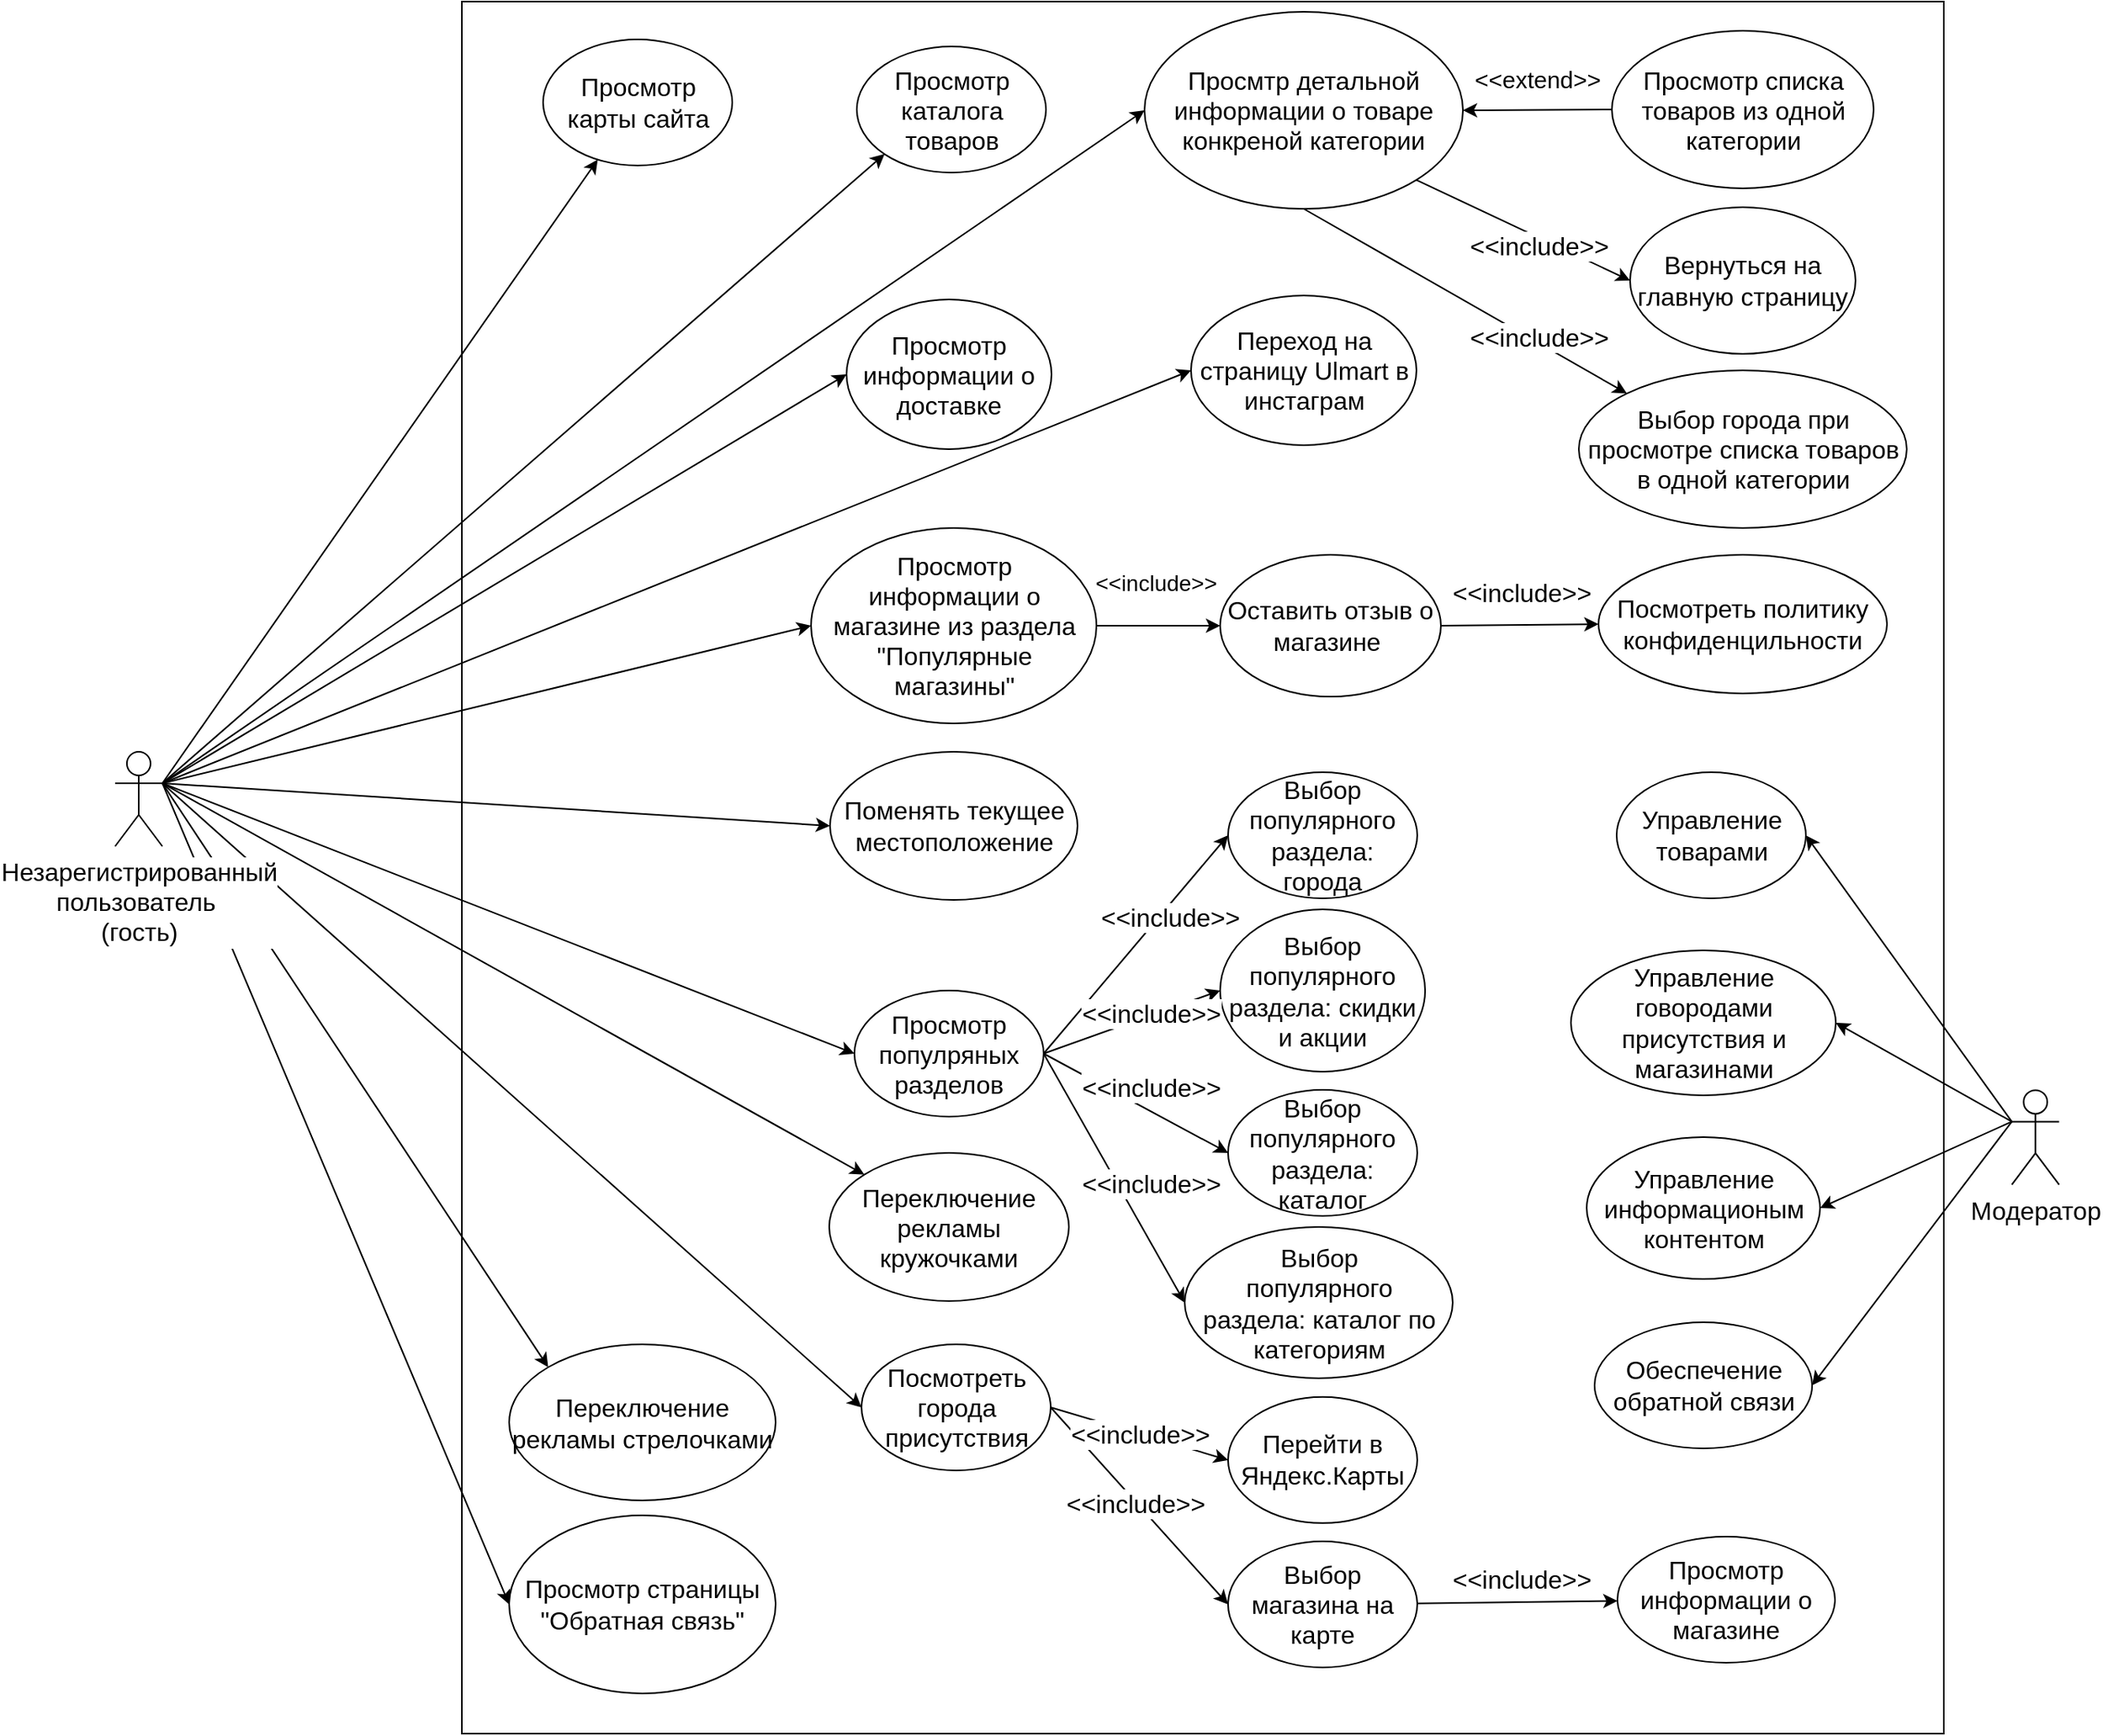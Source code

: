 <mxfile version="12.1.0" type="device" pages="2"><diagram id="NHOd5WTbW_AQMmMfJqnB" name="Page-1"><mxGraphModel dx="2782" dy="1343" grid="1" gridSize="10" guides="1" tooltips="1" connect="1" arrows="1" fold="1" page="1" pageScale="1" pageWidth="827" pageHeight="1169" math="0" shadow="0"><root><mxCell id="0"/><mxCell id="1" parent="0"/><mxCell id="ayaXQa8XbummuDnIHOts-2" value="" style="rounded=0;whiteSpace=wrap;html=1;fillColor=none;fontSize=16;" parent="1" vertex="1"><mxGeometry x="60" y="61" width="940" height="1099" as="geometry"/></mxCell><mxCell id="viFQFScKddmQCkFccupQ-9" style="rounded=0;orthogonalLoop=1;jettySize=auto;html=1;exitX=1;exitY=0.333;exitDx=0;exitDy=0;exitPerimeter=0;entryX=0;entryY=0.5;entryDx=0;entryDy=0;fontSize=16;" edge="1" parent="1" source="ayaXQa8XbummuDnIHOts-4" target="ayaXQa8XbummuDnIHOts-10"><mxGeometry relative="1" as="geometry"/></mxCell><mxCell id="viFQFScKddmQCkFccupQ-10" style="edgeStyle=none;rounded=0;orthogonalLoop=1;jettySize=auto;html=1;exitX=1;exitY=0.333;exitDx=0;exitDy=0;exitPerimeter=0;entryX=0;entryY=0.5;entryDx=0;entryDy=0;fontSize=16;" edge="1" parent="1" source="ayaXQa8XbummuDnIHOts-4" target="ayaXQa8XbummuDnIHOts-8"><mxGeometry relative="1" as="geometry"/></mxCell><mxCell id="viFQFScKddmQCkFccupQ-11" style="edgeStyle=none;rounded=0;orthogonalLoop=1;jettySize=auto;html=1;exitX=1;exitY=0.333;exitDx=0;exitDy=0;exitPerimeter=0;fontSize=16;" edge="1" parent="1" source="ayaXQa8XbummuDnIHOts-4" target="ayaXQa8XbummuDnIHOts-20"><mxGeometry relative="1" as="geometry"/></mxCell><mxCell id="viFQFScKddmQCkFccupQ-14" style="edgeStyle=none;rounded=0;orthogonalLoop=1;jettySize=auto;html=1;exitX=1;exitY=0.333;exitDx=0;exitDy=0;exitPerimeter=0;entryX=0;entryY=1;entryDx=0;entryDy=0;fontSize=16;" edge="1" parent="1" source="ayaXQa8XbummuDnIHOts-4" target="ayaXQa8XbummuDnIHOts-11"><mxGeometry relative="1" as="geometry"/></mxCell><mxCell id="viFQFScKddmQCkFccupQ-15" style="edgeStyle=none;rounded=0;orthogonalLoop=1;jettySize=auto;html=1;exitX=1;exitY=0.333;exitDx=0;exitDy=0;exitPerimeter=0;entryX=0;entryY=0;entryDx=0;entryDy=0;fontSize=16;" edge="1" parent="1" source="ayaXQa8XbummuDnIHOts-4" target="viFQFScKddmQCkFccupQ-4"><mxGeometry relative="1" as="geometry"/></mxCell><mxCell id="viFQFScKddmQCkFccupQ-16" style="edgeStyle=none;rounded=0;orthogonalLoop=1;jettySize=auto;html=1;exitX=1;exitY=0.333;exitDx=0;exitDy=0;exitPerimeter=0;entryX=0;entryY=0;entryDx=0;entryDy=0;fontSize=16;" edge="1" parent="1" source="ayaXQa8XbummuDnIHOts-4" target="ayaXQa8XbummuDnIHOts-22"><mxGeometry relative="1" as="geometry"/></mxCell><mxCell id="viFQFScKddmQCkFccupQ-18" style="edgeStyle=none;rounded=0;orthogonalLoop=1;jettySize=auto;html=1;exitX=1;exitY=0.333;exitDx=0;exitDy=0;exitPerimeter=0;entryX=0;entryY=0.5;entryDx=0;entryDy=0;fontSize=16;" edge="1" parent="1" source="ayaXQa8XbummuDnIHOts-4" target="ayaXQa8XbummuDnIHOts-15"><mxGeometry relative="1" as="geometry"/></mxCell><mxCell id="viFQFScKddmQCkFccupQ-19" style="edgeStyle=none;rounded=0;orthogonalLoop=1;jettySize=auto;html=1;exitX=1;exitY=0.333;exitDx=0;exitDy=0;exitPerimeter=0;entryX=0;entryY=0.5;entryDx=0;entryDy=0;fontSize=16;" edge="1" parent="1" source="ayaXQa8XbummuDnIHOts-4" target="ayaXQa8XbummuDnIHOts-17"><mxGeometry relative="1" as="geometry"/></mxCell><mxCell id="viFQFScKddmQCkFccupQ-20" style="edgeStyle=none;rounded=0;orthogonalLoop=1;jettySize=auto;html=1;exitX=1;exitY=0.333;exitDx=0;exitDy=0;exitPerimeter=0;entryX=0;entryY=0.5;entryDx=0;entryDy=0;fontSize=16;" edge="1" parent="1" source="ayaXQa8XbummuDnIHOts-4" target="ayaXQa8XbummuDnIHOts-21"><mxGeometry relative="1" as="geometry"/></mxCell><mxCell id="viFQFScKddmQCkFccupQ-21" style="edgeStyle=none;rounded=0;orthogonalLoop=1;jettySize=auto;html=1;exitX=1;exitY=0.333;exitDx=0;exitDy=0;exitPerimeter=0;entryX=0;entryY=0.5;entryDx=0;entryDy=0;fontSize=16;" edge="1" parent="1" source="ayaXQa8XbummuDnIHOts-4" target="viFQFScKddmQCkFccupQ-1"><mxGeometry relative="1" as="geometry"/></mxCell><mxCell id="viFQFScKddmQCkFccupQ-26" style="edgeStyle=none;rounded=0;orthogonalLoop=1;jettySize=auto;html=1;exitX=1;exitY=0.333;exitDx=0;exitDy=0;exitPerimeter=0;entryX=0;entryY=0.5;entryDx=0;entryDy=0;fontSize=16;" edge="1" parent="1" source="ayaXQa8XbummuDnIHOts-4" target="ayaXQa8XbummuDnIHOts-12"><mxGeometry relative="1" as="geometry"/></mxCell><mxCell id="viFQFScKddmQCkFccupQ-39" style="edgeStyle=none;rounded=0;orthogonalLoop=1;jettySize=auto;html=1;exitX=1;exitY=0.333;exitDx=0;exitDy=0;exitPerimeter=0;entryX=0;entryY=0.5;entryDx=0;entryDy=0;fontSize=16;" edge="1" parent="1" source="ayaXQa8XbummuDnIHOts-4" target="viFQFScKddmQCkFccupQ-37"><mxGeometry relative="1" as="geometry"/></mxCell><mxCell id="ayaXQa8XbummuDnIHOts-4" value="Незарегистрированный&lt;br style=&quot;font-size: 16px;&quot;&gt;пользователь&amp;nbsp;&lt;br style=&quot;font-size: 16px;&quot;&gt;(гость)" style="shape=umlActor;verticalLabelPosition=bottom;labelBackgroundColor=#ffffff;verticalAlign=top;html=1;outlineConnect=0;fillColor=none;fontSize=16;" parent="1" vertex="1"><mxGeometry x="-160" y="537" width="30" height="60" as="geometry"/></mxCell><mxCell id="viFQFScKddmQCkFccupQ-79" style="edgeStyle=none;rounded=0;orthogonalLoop=1;jettySize=auto;html=1;exitX=0;exitY=0.333;exitDx=0;exitDy=0;exitPerimeter=0;entryX=1;entryY=0.5;entryDx=0;entryDy=0;fontSize=16;" edge="1" parent="1" source="ayaXQa8XbummuDnIHOts-5" target="viFQFScKddmQCkFccupQ-76"><mxGeometry relative="1" as="geometry"/></mxCell><mxCell id="viFQFScKddmQCkFccupQ-80" style="edgeStyle=none;rounded=0;orthogonalLoop=1;jettySize=auto;html=1;exitX=0;exitY=0.333;exitDx=0;exitDy=0;exitPerimeter=0;entryX=1;entryY=0.5;entryDx=0;entryDy=0;fontSize=16;" edge="1" parent="1" source="ayaXQa8XbummuDnIHOts-5" target="viFQFScKddmQCkFccupQ-77"><mxGeometry relative="1" as="geometry"/></mxCell><mxCell id="viFQFScKddmQCkFccupQ-81" style="edgeStyle=none;rounded=0;orthogonalLoop=1;jettySize=auto;html=1;exitX=0;exitY=0.333;exitDx=0;exitDy=0;exitPerimeter=0;entryX=1;entryY=0.5;entryDx=0;entryDy=0;fontSize=16;" edge="1" parent="1" source="ayaXQa8XbummuDnIHOts-5" target="viFQFScKddmQCkFccupQ-78"><mxGeometry relative="1" as="geometry"/></mxCell><mxCell id="viFQFScKddmQCkFccupQ-83" style="edgeStyle=none;rounded=0;orthogonalLoop=1;jettySize=auto;html=1;exitX=0;exitY=0.333;exitDx=0;exitDy=0;exitPerimeter=0;entryX=1;entryY=0.5;entryDx=0;entryDy=0;fontSize=16;" edge="1" parent="1" source="ayaXQa8XbummuDnIHOts-5" target="viFQFScKddmQCkFccupQ-82"><mxGeometry relative="1" as="geometry"/></mxCell><mxCell id="ayaXQa8XbummuDnIHOts-5" value="Модератор" style="shape=umlActor;verticalLabelPosition=bottom;labelBackgroundColor=#ffffff;verticalAlign=top;html=1;outlineConnect=0;fillColor=none;fontSize=16;" parent="1" vertex="1"><mxGeometry x="1043.167" y="751.706" width="30" height="60" as="geometry"/></mxCell><mxCell id="viFQFScKddmQCkFccupQ-51" style="edgeStyle=none;rounded=0;orthogonalLoop=1;jettySize=auto;html=1;exitX=1;exitY=0.5;exitDx=0;exitDy=0;entryX=0;entryY=0.5;entryDx=0;entryDy=0;fontSize=16;" edge="1" parent="1" source="viFQFScKddmQCkFccupQ-53" target="ayaXQa8XbummuDnIHOts-19"><mxGeometry relative="1" as="geometry"/></mxCell><mxCell id="viFQFScKddmQCkFccupQ-54" style="edgeStyle=none;rounded=0;orthogonalLoop=1;jettySize=auto;html=1;exitX=1;exitY=0.5;exitDx=0;exitDy=0;entryX=0;entryY=0.5;entryDx=0;entryDy=0;fontSize=16;" edge="1" parent="1" source="ayaXQa8XbummuDnIHOts-8" target="viFQFScKddmQCkFccupQ-53"><mxGeometry relative="1" as="geometry"/></mxCell><mxCell id="ayaXQa8XbummuDnIHOts-8" value="Просмотр &lt;br&gt;информации о магазине из раздела &quot;Популярные магазины&quot;" style="ellipse;whiteSpace=wrap;html=1;fillColor=#ffffff;horizontal=1;fontSize=16;" parent="1" vertex="1"><mxGeometry x="281.5" y="395" width="181" height="124" as="geometry"/></mxCell><mxCell id="ayaXQa8XbummuDnIHOts-9" value="Просмотр списка товаров из одной категории" style="ellipse;whiteSpace=wrap;html=1;fillColor=#ffffff;fontSize=16;" parent="1" vertex="1"><mxGeometry x="789.5" y="79.5" width="166" height="100" as="geometry"/></mxCell><mxCell id="viFQFScKddmQCkFccupQ-7" style="rounded=0;orthogonalLoop=1;jettySize=auto;html=1;entryX=1;entryY=0.5;entryDx=0;entryDy=0;exitX=0;exitY=0.5;exitDx=0;exitDy=0;fontSize=16;" edge="1" parent="1" source="ayaXQa8XbummuDnIHOts-9" target="ayaXQa8XbummuDnIHOts-10"><mxGeometry relative="1" as="geometry"><mxPoint x="534.5" y="245" as="sourcePoint"/></mxGeometry></mxCell><mxCell id="viFQFScKddmQCkFccupQ-8" value="&amp;lt;&amp;lt;extend&amp;gt;&amp;gt;" style="text;html=1;resizable=0;points=[];align=center;verticalAlign=middle;labelBackgroundColor=#ffffff;direction=south;fontSize=15;" vertex="1" connectable="0" parent="viFQFScKddmQCkFccupQ-7"><mxGeometry x="0.32" y="2" relative="1" as="geometry"><mxPoint x="14.5" y="-22" as="offset"/></mxGeometry></mxCell><mxCell id="viFQFScKddmQCkFccupQ-22" style="edgeStyle=none;rounded=0;orthogonalLoop=1;jettySize=auto;html=1;exitX=1;exitY=1;exitDx=0;exitDy=0;entryX=0;entryY=0.5;entryDx=0;entryDy=0;fontSize=16;" edge="1" parent="1" source="ayaXQa8XbummuDnIHOts-10" target="viFQFScKddmQCkFccupQ-2"><mxGeometry relative="1" as="geometry"/></mxCell><mxCell id="viFQFScKddmQCkFccupQ-23" value="&amp;lt;&amp;lt;include&amp;gt;&amp;gt;" style="text;html=1;resizable=0;points=[];align=center;verticalAlign=middle;labelBackgroundColor=#ffffff;rotation=0;fontSize=16;" vertex="1" connectable="0" parent="viFQFScKddmQCkFccupQ-22"><mxGeometry x="0.492" y="-4" relative="1" as="geometry"><mxPoint x="-22.5" y="-9.5" as="offset"/></mxGeometry></mxCell><mxCell id="viFQFScKddmQCkFccupQ-24" style="edgeStyle=none;rounded=0;orthogonalLoop=1;jettySize=auto;html=1;exitX=0.5;exitY=1;exitDx=0;exitDy=0;entryX=0;entryY=0;entryDx=0;entryDy=0;fontSize=16;" edge="1" parent="1" source="ayaXQa8XbummuDnIHOts-10" target="ayaXQa8XbummuDnIHOts-13"><mxGeometry relative="1" as="geometry"/></mxCell><mxCell id="ayaXQa8XbummuDnIHOts-10" value="Просмтр детальной информации о товаре конкреной категории" style="ellipse;whiteSpace=wrap;html=1;fillColor=#ffffff;fontSize=16;" parent="1" vertex="1"><mxGeometry x="493" y="67.5" width="202" height="125" as="geometry"/></mxCell><mxCell id="ayaXQa8XbummuDnIHOts-11" value="Просмотр каталога товаров" style="ellipse;whiteSpace=wrap;html=1;fillColor=#ffffff;horizontal=1;fontSize=16;" parent="1" vertex="1"><mxGeometry x="310.5" y="89.5" width="120" height="80" as="geometry"/></mxCell><mxCell id="ayaXQa8XbummuDnIHOts-12" value="Просмотр информации о доставке" style="ellipse;whiteSpace=wrap;html=1;fillColor=#ffffff;horizontal=1;fontSize=16;" parent="1" vertex="1"><mxGeometry x="304" y="250" width="130" height="95" as="geometry"/></mxCell><mxCell id="ayaXQa8XbummuDnIHOts-13" value="Выбор города при просмотре списка товаров в одной категории" style="ellipse;whiteSpace=wrap;html=1;fillColor=#ffffff;fontSize=16;" parent="1" vertex="1"><mxGeometry x="768.5" y="295" width="208" height="100" as="geometry"/></mxCell><mxCell id="viFQFScKddmQCkFccupQ-32" style="edgeStyle=none;rounded=0;orthogonalLoop=1;jettySize=auto;html=1;exitX=1;exitY=0.5;exitDx=0;exitDy=0;entryX=0;entryY=0.5;entryDx=0;entryDy=0;fontSize=16;" edge="1" parent="1" source="ayaXQa8XbummuDnIHOts-15" target="viFQFScKddmQCkFccupQ-3"><mxGeometry relative="1" as="geometry"/></mxCell><mxCell id="ayaXQa8XbummuDnIHOts-15" value="Посмотреть города присутствия" style="ellipse;whiteSpace=wrap;html=1;fillColor=#ffffff;fontSize=16;" parent="1" vertex="1"><mxGeometry x="313.5" y="913" width="120" height="80" as="geometry"/></mxCell><mxCell id="ayaXQa8XbummuDnIHOts-16" value="Выбор популярного раздела: города" style="ellipse;whiteSpace=wrap;html=1;fillColor=#ffffff;fontSize=16;" parent="1" vertex="1"><mxGeometry x="546" y="550" width="120" height="80" as="geometry"/></mxCell><mxCell id="ayaXQa8XbummuDnIHOts-17" value="Поменять текущее местоположение" style="ellipse;whiteSpace=wrap;html=1;fillColor=#ffffff;horizontal=1;fontSize=16;" parent="1" vertex="1"><mxGeometry x="293.5" y="537" width="157" height="94" as="geometry"/></mxCell><mxCell id="ayaXQa8XbummuDnIHOts-19" value="Посмотреть политику конфиденцильности" style="ellipse;whiteSpace=wrap;html=1;fillColor=#ffffff;fontSize=16;" parent="1" vertex="1"><mxGeometry x="781" y="412" width="183" height="88" as="geometry"/></mxCell><mxCell id="ayaXQa8XbummuDnIHOts-20" value="Просмотр карты сайта" style="ellipse;whiteSpace=wrap;html=1;fillColor=#ffffff;fontSize=16;" parent="1" vertex="1"><mxGeometry x="111.5" y="85" width="120" height="80" as="geometry"/></mxCell><mxCell id="ayaXQa8XbummuDnIHOts-21" value="Переход на страницу Ulmart в инстаграм" style="ellipse;whiteSpace=wrap;html=1;fillColor=#ffffff;fontSize=16;" parent="1" vertex="1"><mxGeometry x="522.5" y="247.5" width="143" height="95" as="geometry"/></mxCell><mxCell id="ayaXQa8XbummuDnIHOts-22" value="Переключение рекламы кружочками" style="ellipse;whiteSpace=wrap;html=1;fillColor=#ffffff;horizontal=1;fontSize=16;" parent="1" vertex="1"><mxGeometry x="293" y="791.5" width="152" height="94" as="geometry"/></mxCell><mxCell id="viFQFScKddmQCkFccupQ-1" value="Просмотр страницы &quot;Обратная связь&quot;" style="ellipse;whiteSpace=wrap;html=1;fontSize=16;" vertex="1" parent="1"><mxGeometry x="90" y="1021.5" width="169" height="113" as="geometry"/></mxCell><mxCell id="viFQFScKddmQCkFccupQ-2" value="Вернуться на главную страницу" style="ellipse;whiteSpace=wrap;html=1;fontSize=16;" vertex="1" parent="1"><mxGeometry x="801" y="191.5" width="143" height="93" as="geometry"/></mxCell><mxCell id="viFQFScKddmQCkFccupQ-60" style="edgeStyle=none;rounded=0;orthogonalLoop=1;jettySize=auto;html=1;entryX=0;entryY=0.5;entryDx=0;entryDy=0;exitX=1;exitY=0.5;exitDx=0;exitDy=0;fontSize=16;" edge="1" parent="1" source="ayaXQa8XbummuDnIHOts-15" target="viFQFScKddmQCkFccupQ-59"><mxGeometry relative="1" as="geometry"><mxPoint x="433" y="1062" as="sourcePoint"/><mxPoint x="609.5" y="998" as="targetPoint"/></mxGeometry></mxCell><mxCell id="viFQFScKddmQCkFccupQ-3" value="Перейти в Яндекс.Карты" style="ellipse;whiteSpace=wrap;html=1;horizontal=1;fontSize=16;" vertex="1" parent="1"><mxGeometry x="546" y="946.405" width="120" height="80" as="geometry"/></mxCell><mxCell id="viFQFScKddmQCkFccupQ-4" value="Переключение рекламы стрелочками" style="ellipse;whiteSpace=wrap;html=1;horizontal=1;fontSize=16;" vertex="1" parent="1"><mxGeometry x="90" y="913" width="169" height="99" as="geometry"/></mxCell><mxCell id="viFQFScKddmQCkFccupQ-25" value="&amp;lt;&amp;lt;include&amp;gt;&amp;gt;" style="text;html=1;resizable=0;points=[];align=center;verticalAlign=middle;labelBackgroundColor=#ffffff;direction=south;fontSize=16;" vertex="1" connectable="0" parent="1"><mxGeometry x="768.713" y="295.09" as="geometry"><mxPoint x="-26" y="-21" as="offset"/></mxGeometry></mxCell><mxCell id="viFQFScKddmQCkFccupQ-33" value="&amp;lt;&amp;lt;include&amp;gt;&amp;gt;" style="text;html=1;resizable=0;points=[];align=center;verticalAlign=middle;labelBackgroundColor=#ffffff;direction=south;fontSize=16;" vertex="1" connectable="0" parent="1"><mxGeometry x="503.213" y="979.09" as="geometry"><mxPoint x="-13" y="-9" as="offset"/></mxGeometry></mxCell><mxCell id="viFQFScKddmQCkFccupQ-35" value="Выбор популярного раздела: каталог" style="ellipse;whiteSpace=wrap;html=1;fillColor=#ffffff;fontSize=16;" vertex="1" parent="1"><mxGeometry x="546" y="751.5" width="120" height="80" as="geometry"/></mxCell><mxCell id="viFQFScKddmQCkFccupQ-36" value="Выбор популярного раздела: скидки и акции" style="ellipse;whiteSpace=wrap;html=1;fillColor=#ffffff;fontSize=16;" vertex="1" parent="1"><mxGeometry x="541" y="637" width="130" height="103" as="geometry"/></mxCell><mxCell id="viFQFScKddmQCkFccupQ-41" style="edgeStyle=none;rounded=0;orthogonalLoop=1;jettySize=auto;html=1;exitX=1;exitY=0.5;exitDx=0;exitDy=0;entryX=0;entryY=0.5;entryDx=0;entryDy=0;fontSize=16;" edge="1" parent="1" source="viFQFScKddmQCkFccupQ-37" target="ayaXQa8XbummuDnIHOts-16"><mxGeometry relative="1" as="geometry"/></mxCell><mxCell id="viFQFScKddmQCkFccupQ-42" style="edgeStyle=none;rounded=0;orthogonalLoop=1;jettySize=auto;html=1;exitX=1;exitY=0.5;exitDx=0;exitDy=0;entryX=0;entryY=0.5;entryDx=0;entryDy=0;fontSize=16;" edge="1" parent="1" source="viFQFScKddmQCkFccupQ-37" target="viFQFScKddmQCkFccupQ-36"><mxGeometry relative="1" as="geometry"/></mxCell><mxCell id="viFQFScKddmQCkFccupQ-43" style="edgeStyle=none;rounded=0;orthogonalLoop=1;jettySize=auto;html=1;exitX=1;exitY=0.5;exitDx=0;exitDy=0;entryX=0;entryY=0.5;entryDx=0;entryDy=0;fontSize=16;" edge="1" parent="1" source="viFQFScKddmQCkFccupQ-37" target="viFQFScKddmQCkFccupQ-35"><mxGeometry relative="1" as="geometry"/></mxCell><mxCell id="viFQFScKddmQCkFccupQ-44" style="edgeStyle=none;rounded=0;orthogonalLoop=1;jettySize=auto;html=1;exitX=1;exitY=0.5;exitDx=0;exitDy=0;entryX=0;entryY=0.5;entryDx=0;entryDy=0;fontSize=16;" edge="1" parent="1" source="viFQFScKddmQCkFccupQ-37" target="viFQFScKddmQCkFccupQ-38"><mxGeometry relative="1" as="geometry"><mxPoint x="572.074" y="855.716" as="targetPoint"/></mxGeometry></mxCell><mxCell id="viFQFScKddmQCkFccupQ-37" value="Просмотр популряных разделов" style="ellipse;whiteSpace=wrap;html=1;horizontal=1;fontSize=16;" vertex="1" parent="1"><mxGeometry x="309" y="688.5" width="120" height="80" as="geometry"/></mxCell><mxCell id="viFQFScKddmQCkFccupQ-38" value="Выбор &lt;br&gt;популярного &lt;br&gt;раздела: каталог по категориям" style="ellipse;whiteSpace=wrap;html=1;fontSize=16;" vertex="1" parent="1"><mxGeometry x="518.5" y="838.5" width="170" height="96" as="geometry"/></mxCell><mxCell id="viFQFScKddmQCkFccupQ-45" value="&amp;lt;&amp;lt;include&amp;gt;&amp;gt;" style="text;html=1;resizable=0;points=[];align=center;verticalAlign=middle;labelBackgroundColor=#ffffff;direction=south;fontSize=16;" vertex="1" connectable="0" parent="1"><mxGeometry x="523.213" y="831.59" as="geometry"><mxPoint x="-26" y="-21" as="offset"/></mxGeometry></mxCell><mxCell id="viFQFScKddmQCkFccupQ-46" value="&amp;lt;&amp;lt;include&amp;gt;&amp;gt;" style="text;html=1;resizable=0;points=[];align=center;verticalAlign=middle;labelBackgroundColor=#ffffff;direction=south;fontSize=16;" vertex="1" connectable="0" parent="1"><mxGeometry x="523.213" y="770.59" as="geometry"><mxPoint x="-26" y="-21" as="offset"/></mxGeometry></mxCell><mxCell id="viFQFScKddmQCkFccupQ-47" value="&amp;lt;&amp;lt;include&amp;gt;&amp;gt;" style="text;html=1;resizable=0;points=[];align=center;verticalAlign=middle;labelBackgroundColor=#ffffff;direction=south;fontSize=16;" vertex="1" connectable="0" parent="1"><mxGeometry x="523.213" y="724.09" as="geometry"><mxPoint x="-26" y="-21" as="offset"/></mxGeometry></mxCell><mxCell id="viFQFScKddmQCkFccupQ-48" value="&amp;lt;&amp;lt;include&amp;gt;&amp;gt;" style="text;html=1;resizable=0;points=[];align=center;verticalAlign=middle;labelBackgroundColor=#ffffff;direction=south;fontSize=16;" vertex="1" connectable="0" parent="1"><mxGeometry x="534.713" y="663.09" as="geometry"><mxPoint x="-26" y="-21" as="offset"/></mxGeometry></mxCell><mxCell id="viFQFScKddmQCkFccupQ-52" value="&amp;lt;&amp;lt;include&amp;gt;&amp;gt;" style="text;html=1;resizable=0;points=[];align=center;verticalAlign=middle;labelBackgroundColor=#ffffff;direction=south;fontSize=16;" vertex="1" connectable="0" parent="1"><mxGeometry x="757.713" y="457.09" as="geometry"><mxPoint x="-26" y="-21" as="offset"/></mxGeometry></mxCell><mxCell id="viFQFScKddmQCkFccupQ-53" value="Оставить отзыв о магазине&amp;nbsp;" style="ellipse;whiteSpace=wrap;html=1;fillColor=#ffffff;fontSize=16;" vertex="1" parent="1"><mxGeometry x="541" y="412" width="140" height="90" as="geometry"/></mxCell><mxCell id="viFQFScKddmQCkFccupQ-55" value="&lt;font style=&quot;font-size: 14px&quot;&gt;&amp;lt;&amp;lt;include&amp;gt;&amp;gt;&lt;/font&gt;" style="text;html=1;resizable=0;points=[];align=center;verticalAlign=middle;labelBackgroundColor=#ffffff;direction=south;fontSize=16;" vertex="1" connectable="0" parent="1"><mxGeometry x="513.213" y="395.09" as="geometry"><mxPoint x="-13" y="34" as="offset"/></mxGeometry></mxCell><mxCell id="viFQFScKddmQCkFccupQ-62" value="" style="edgeStyle=none;rounded=0;orthogonalLoop=1;jettySize=auto;html=1;fontSize=16;" edge="1" parent="1" source="viFQFScKddmQCkFccupQ-59" target="viFQFScKddmQCkFccupQ-61"><mxGeometry relative="1" as="geometry"/></mxCell><mxCell id="viFQFScKddmQCkFccupQ-59" value="Выбор магазина на карте" style="ellipse;whiteSpace=wrap;html=1;fontSize=16;" vertex="1" parent="1"><mxGeometry x="546" y="1038" width="120" height="80" as="geometry"/></mxCell><mxCell id="viFQFScKddmQCkFccupQ-61" value="Просмотр информации о магазине" style="ellipse;whiteSpace=wrap;html=1;fontSize=16;" vertex="1" parent="1"><mxGeometry x="793" y="1035" width="138" height="80" as="geometry"/></mxCell><mxCell id="viFQFScKddmQCkFccupQ-63" value="&amp;lt;&amp;lt;include&amp;gt;&amp;gt;" style="text;html=1;resizable=0;points=[];align=center;verticalAlign=middle;labelBackgroundColor=#ffffff;direction=south;fontSize=16;" vertex="1" connectable="0" parent="1"><mxGeometry x="757.713" y="1083.09" as="geometry"><mxPoint x="-26" y="-21" as="offset"/></mxGeometry></mxCell><mxCell id="viFQFScKddmQCkFccupQ-64" value="&amp;lt;&amp;lt;include&amp;gt;&amp;gt;" style="text;html=1;resizable=0;points=[];align=center;verticalAlign=middle;labelBackgroundColor=#ffffff;direction=south;horizontal=1;fontSize=16;" vertex="1" connectable="0" parent="1"><mxGeometry x="513.213" y="1035.09" as="geometry"><mxPoint x="-26" y="-21" as="offset"/></mxGeometry></mxCell><mxCell id="viFQFScKddmQCkFccupQ-76" value="Управление товарами" style="ellipse;whiteSpace=wrap;html=1;fontSize=16;" vertex="1" parent="1"><mxGeometry x="792.5" y="550" width="120" height="80" as="geometry"/></mxCell><mxCell id="viFQFScKddmQCkFccupQ-77" value="Управление говородами присутствия и магазинами" style="ellipse;whiteSpace=wrap;html=1;fontSize=16;" vertex="1" parent="1"><mxGeometry x="763.5" y="663" width="168" height="92" as="geometry"/></mxCell><mxCell id="viFQFScKddmQCkFccupQ-78" value="Управление информационым контентом" style="ellipse;whiteSpace=wrap;html=1;fontSize=16;" vertex="1" parent="1"><mxGeometry x="773.5" y="781.5" width="148" height="90" as="geometry"/></mxCell><mxCell id="viFQFScKddmQCkFccupQ-82" value="Обеспечение обратной связи" style="ellipse;whiteSpace=wrap;html=1;fontSize=16;" vertex="1" parent="1"><mxGeometry x="778.5" y="899" width="138" height="80" as="geometry"/></mxCell></root></mxGraphModel></diagram><diagram id="Rlv89fb4neYnu_KuXkkJ" name="Page-2"><mxGraphModel dx="2782" dy="1343" grid="1" gridSize="10" guides="1" tooltips="1" connect="1" arrows="1" fold="1" page="1" pageScale="1" pageWidth="827" pageHeight="1169" math="0" shadow="0"><root><mxCell id="Uhfn_wNqbpaCM3gVBAIF-0"/><mxCell id="Uhfn_wNqbpaCM3gVBAIF-1" parent="Uhfn_wNqbpaCM3gVBAIF-0"/><mxCell id="Uhfn_wNqbpaCM3gVBAIF-2" value="" style="rounded=0;whiteSpace=wrap;html=1;fillColor=none;fontSize=16;" vertex="1" parent="Uhfn_wNqbpaCM3gVBAIF-1"><mxGeometry x="60" y="61" width="940" height="1099" as="geometry"/></mxCell><mxCell id="Uhfn_wNqbpaCM3gVBAIF-3" style="rounded=0;orthogonalLoop=1;jettySize=auto;html=1;exitX=1;exitY=0.333;exitDx=0;exitDy=0;exitPerimeter=0;entryX=0;entryY=0.5;entryDx=0;entryDy=0;fontSize=16;" edge="1" parent="Uhfn_wNqbpaCM3gVBAIF-1" source="Uhfn_wNqbpaCM3gVBAIF-15" target="Uhfn_wNqbpaCM3gVBAIF-30"><mxGeometry relative="1" as="geometry"/></mxCell><mxCell id="Uhfn_wNqbpaCM3gVBAIF-4" style="edgeStyle=none;rounded=0;orthogonalLoop=1;jettySize=auto;html=1;exitX=1;exitY=0.333;exitDx=0;exitDy=0;exitPerimeter=0;entryX=0;entryY=0.5;entryDx=0;entryDy=0;fontSize=16;" edge="1" parent="Uhfn_wNqbpaCM3gVBAIF-1" source="Uhfn_wNqbpaCM3gVBAIF-15" target="Uhfn_wNqbpaCM3gVBAIF-23"><mxGeometry relative="1" as="geometry"/></mxCell><mxCell id="Uhfn_wNqbpaCM3gVBAIF-5" style="edgeStyle=none;rounded=0;orthogonalLoop=1;jettySize=auto;html=1;exitX=1;exitY=0.333;exitDx=0;exitDy=0;exitPerimeter=0;fontSize=16;" edge="1" parent="Uhfn_wNqbpaCM3gVBAIF-1" source="Uhfn_wNqbpaCM3gVBAIF-15" target="Uhfn_wNqbpaCM3gVBAIF-39"><mxGeometry relative="1" as="geometry"/></mxCell><mxCell id="Uhfn_wNqbpaCM3gVBAIF-6" style="edgeStyle=none;rounded=0;orthogonalLoop=1;jettySize=auto;html=1;exitX=1;exitY=0.333;exitDx=0;exitDy=0;exitPerimeter=0;entryX=0;entryY=1;entryDx=0;entryDy=0;fontSize=16;" edge="1" parent="Uhfn_wNqbpaCM3gVBAIF-1" source="Uhfn_wNqbpaCM3gVBAIF-15" target="Uhfn_wNqbpaCM3gVBAIF-31"><mxGeometry relative="1" as="geometry"/></mxCell><mxCell id="Uhfn_wNqbpaCM3gVBAIF-7" style="edgeStyle=none;rounded=0;orthogonalLoop=1;jettySize=auto;html=1;exitX=1;exitY=0.333;exitDx=0;exitDy=0;exitPerimeter=0;entryX=0;entryY=0;entryDx=0;entryDy=0;fontSize=16;" edge="1" parent="Uhfn_wNqbpaCM3gVBAIF-1" source="Uhfn_wNqbpaCM3gVBAIF-15" target="Uhfn_wNqbpaCM3gVBAIF-46"><mxGeometry relative="1" as="geometry"/></mxCell><mxCell id="Uhfn_wNqbpaCM3gVBAIF-8" style="edgeStyle=none;rounded=0;orthogonalLoop=1;jettySize=auto;html=1;exitX=1;exitY=0.333;exitDx=0;exitDy=0;exitPerimeter=0;entryX=0;entryY=0;entryDx=0;entryDy=0;fontSize=16;" edge="1" parent="Uhfn_wNqbpaCM3gVBAIF-1" source="Uhfn_wNqbpaCM3gVBAIF-15" target="Uhfn_wNqbpaCM3gVBAIF-41"><mxGeometry relative="1" as="geometry"/></mxCell><mxCell id="Uhfn_wNqbpaCM3gVBAIF-9" style="edgeStyle=none;rounded=0;orthogonalLoop=1;jettySize=auto;html=1;exitX=1;exitY=0.333;exitDx=0;exitDy=0;exitPerimeter=0;entryX=0;entryY=0.5;entryDx=0;entryDy=0;fontSize=16;" edge="1" parent="Uhfn_wNqbpaCM3gVBAIF-1" source="Uhfn_wNqbpaCM3gVBAIF-15" target="Uhfn_wNqbpaCM3gVBAIF-35"><mxGeometry relative="1" as="geometry"/></mxCell><mxCell id="Uhfn_wNqbpaCM3gVBAIF-10" style="edgeStyle=none;rounded=0;orthogonalLoop=1;jettySize=auto;html=1;exitX=1;exitY=0.333;exitDx=0;exitDy=0;exitPerimeter=0;entryX=0;entryY=0.5;entryDx=0;entryDy=0;fontSize=16;" edge="1" parent="Uhfn_wNqbpaCM3gVBAIF-1" source="Uhfn_wNqbpaCM3gVBAIF-15" target="Uhfn_wNqbpaCM3gVBAIF-37"><mxGeometry relative="1" as="geometry"/></mxCell><mxCell id="Uhfn_wNqbpaCM3gVBAIF-11" style="edgeStyle=none;rounded=0;orthogonalLoop=1;jettySize=auto;html=1;exitX=1;exitY=0.333;exitDx=0;exitDy=0;exitPerimeter=0;entryX=0;entryY=0.5;entryDx=0;entryDy=0;fontSize=16;" edge="1" parent="Uhfn_wNqbpaCM3gVBAIF-1" source="Uhfn_wNqbpaCM3gVBAIF-15" target="Uhfn_wNqbpaCM3gVBAIF-40"><mxGeometry relative="1" as="geometry"/></mxCell><mxCell id="Uhfn_wNqbpaCM3gVBAIF-12" style="edgeStyle=none;rounded=0;orthogonalLoop=1;jettySize=auto;html=1;exitX=1;exitY=0.333;exitDx=0;exitDy=0;exitPerimeter=0;entryX=0;entryY=0.5;entryDx=0;entryDy=0;fontSize=16;" edge="1" parent="Uhfn_wNqbpaCM3gVBAIF-1" source="Uhfn_wNqbpaCM3gVBAIF-15" target="Uhfn_wNqbpaCM3gVBAIF-42"><mxGeometry relative="1" as="geometry"/></mxCell><mxCell id="Uhfn_wNqbpaCM3gVBAIF-13" style="edgeStyle=none;rounded=0;orthogonalLoop=1;jettySize=auto;html=1;exitX=1;exitY=0.333;exitDx=0;exitDy=0;exitPerimeter=0;entryX=0;entryY=0.5;entryDx=0;entryDy=0;fontSize=16;" edge="1" parent="Uhfn_wNqbpaCM3gVBAIF-1" source="Uhfn_wNqbpaCM3gVBAIF-15" target="Uhfn_wNqbpaCM3gVBAIF-32"><mxGeometry relative="1" as="geometry"/></mxCell><mxCell id="Uhfn_wNqbpaCM3gVBAIF-14" style="edgeStyle=none;rounded=0;orthogonalLoop=1;jettySize=auto;html=1;exitX=1;exitY=0.333;exitDx=0;exitDy=0;exitPerimeter=0;entryX=0;entryY=0.5;entryDx=0;entryDy=0;fontSize=16;" edge="1" parent="Uhfn_wNqbpaCM3gVBAIF-1" source="Uhfn_wNqbpaCM3gVBAIF-15" target="Uhfn_wNqbpaCM3gVBAIF-55"><mxGeometry relative="1" as="geometry"/></mxCell><mxCell id="Uhfn_wNqbpaCM3gVBAIF-15" value="Незарегистрированный&lt;br style=&quot;font-size: 16px;&quot;&gt;пользователь&amp;nbsp;&lt;br style=&quot;font-size: 16px;&quot;&gt;(гость)" style="shape=umlActor;verticalLabelPosition=bottom;labelBackgroundColor=#ffffff;verticalAlign=top;html=1;outlineConnect=0;fillColor=none;fontSize=16;" vertex="1" parent="Uhfn_wNqbpaCM3gVBAIF-1"><mxGeometry x="-160" y="537" width="30" height="60" as="geometry"/></mxCell><mxCell id="Uhfn_wNqbpaCM3gVBAIF-16" style="edgeStyle=none;rounded=0;orthogonalLoop=1;jettySize=auto;html=1;exitX=0;exitY=0.333;exitDx=0;exitDy=0;exitPerimeter=0;entryX=1;entryY=0.5;entryDx=0;entryDy=0;fontSize=16;" edge="1" parent="Uhfn_wNqbpaCM3gVBAIF-1" source="Uhfn_wNqbpaCM3gVBAIF-20" target="Uhfn_wNqbpaCM3gVBAIF-69"><mxGeometry relative="1" as="geometry"/></mxCell><mxCell id="Uhfn_wNqbpaCM3gVBAIF-17" style="edgeStyle=none;rounded=0;orthogonalLoop=1;jettySize=auto;html=1;exitX=0;exitY=0.333;exitDx=0;exitDy=0;exitPerimeter=0;entryX=1;entryY=0.5;entryDx=0;entryDy=0;fontSize=16;" edge="1" parent="Uhfn_wNqbpaCM3gVBAIF-1" source="Uhfn_wNqbpaCM3gVBAIF-20" target="Uhfn_wNqbpaCM3gVBAIF-70"><mxGeometry relative="1" as="geometry"/></mxCell><mxCell id="Uhfn_wNqbpaCM3gVBAIF-18" style="edgeStyle=none;rounded=0;orthogonalLoop=1;jettySize=auto;html=1;exitX=0;exitY=0.333;exitDx=0;exitDy=0;exitPerimeter=0;entryX=1;entryY=0.5;entryDx=0;entryDy=0;fontSize=16;" edge="1" parent="Uhfn_wNqbpaCM3gVBAIF-1" source="Uhfn_wNqbpaCM3gVBAIF-20" target="Uhfn_wNqbpaCM3gVBAIF-71"><mxGeometry relative="1" as="geometry"/></mxCell><mxCell id="Uhfn_wNqbpaCM3gVBAIF-19" style="edgeStyle=none;rounded=0;orthogonalLoop=1;jettySize=auto;html=1;exitX=0;exitY=0.333;exitDx=0;exitDy=0;exitPerimeter=0;entryX=1;entryY=0.5;entryDx=0;entryDy=0;fontSize=16;" edge="1" parent="Uhfn_wNqbpaCM3gVBAIF-1" source="Uhfn_wNqbpaCM3gVBAIF-20" target="Uhfn_wNqbpaCM3gVBAIF-72"><mxGeometry relative="1" as="geometry"/></mxCell><mxCell id="Uhfn_wNqbpaCM3gVBAIF-20" value="Модератор" style="shape=umlActor;verticalLabelPosition=bottom;labelBackgroundColor=#ffffff;verticalAlign=top;html=1;outlineConnect=0;fillColor=none;fontSize=16;" vertex="1" parent="Uhfn_wNqbpaCM3gVBAIF-1"><mxGeometry x="1043.167" y="751.706" width="30" height="60" as="geometry"/></mxCell><mxCell id="Uhfn_wNqbpaCM3gVBAIF-21" style="edgeStyle=none;rounded=0;orthogonalLoop=1;jettySize=auto;html=1;exitX=1;exitY=0.5;exitDx=0;exitDy=0;entryX=0;entryY=0.5;entryDx=0;entryDy=0;fontSize=16;" edge="1" parent="Uhfn_wNqbpaCM3gVBAIF-1" source="Uhfn_wNqbpaCM3gVBAIF-62" target="Uhfn_wNqbpaCM3gVBAIF-38"><mxGeometry relative="1" as="geometry"/></mxCell><mxCell id="Uhfn_wNqbpaCM3gVBAIF-22" style="edgeStyle=none;rounded=0;orthogonalLoop=1;jettySize=auto;html=1;exitX=1;exitY=0.5;exitDx=0;exitDy=0;entryX=0;entryY=0.5;entryDx=0;entryDy=0;fontSize=16;" edge="1" parent="Uhfn_wNqbpaCM3gVBAIF-1" source="Uhfn_wNqbpaCM3gVBAIF-23" target="Uhfn_wNqbpaCM3gVBAIF-62"><mxGeometry relative="1" as="geometry"/></mxCell><mxCell id="Uhfn_wNqbpaCM3gVBAIF-23" value="Просмотр &lt;br&gt;информации о магазине из раздела &quot;Популярные магазины&quot;" style="ellipse;whiteSpace=wrap;html=1;fillColor=#d5e8d4;horizontal=1;fontSize=16;strokeColor=#82b366;" vertex="1" parent="Uhfn_wNqbpaCM3gVBAIF-1"><mxGeometry x="282" y="400" width="179" height="119" as="geometry"/></mxCell><mxCell id="Uhfn_wNqbpaCM3gVBAIF-24" value="Просмотр списка товаров из одной категории" style="ellipse;whiteSpace=wrap;html=1;fillColor=#d5e8d4;fontSize=16;strokeColor=#82b366;" vertex="1" parent="Uhfn_wNqbpaCM3gVBAIF-1"><mxGeometry x="789.5" y="79.5" width="166" height="100" as="geometry"/></mxCell><mxCell id="Uhfn_wNqbpaCM3gVBAIF-25" style="rounded=0;orthogonalLoop=1;jettySize=auto;html=1;entryX=1;entryY=0.5;entryDx=0;entryDy=0;exitX=0;exitY=0.5;exitDx=0;exitDy=0;fontSize=16;" edge="1" parent="Uhfn_wNqbpaCM3gVBAIF-1" source="Uhfn_wNqbpaCM3gVBAIF-24" target="Uhfn_wNqbpaCM3gVBAIF-30"><mxGeometry relative="1" as="geometry"><mxPoint x="534.5" y="245" as="sourcePoint"/></mxGeometry></mxCell><mxCell id="Uhfn_wNqbpaCM3gVBAIF-26" value="&amp;lt;&amp;lt;extend&amp;gt;&amp;gt;" style="text;html=1;resizable=0;points=[];align=center;verticalAlign=middle;labelBackgroundColor=#ffffff;direction=south;fontSize=15;" vertex="1" connectable="0" parent="Uhfn_wNqbpaCM3gVBAIF-25"><mxGeometry x="0.32" y="2" relative="1" as="geometry"><mxPoint x="14.5" y="-22" as="offset"/></mxGeometry></mxCell><mxCell id="Uhfn_wNqbpaCM3gVBAIF-27" style="edgeStyle=none;rounded=0;orthogonalLoop=1;jettySize=auto;html=1;exitX=1;exitY=1;exitDx=0;exitDy=0;entryX=0;entryY=0.5;entryDx=0;entryDy=0;fontSize=16;" edge="1" parent="Uhfn_wNqbpaCM3gVBAIF-1" source="Uhfn_wNqbpaCM3gVBAIF-30" target="Uhfn_wNqbpaCM3gVBAIF-43"><mxGeometry relative="1" as="geometry"/></mxCell><mxCell id="Uhfn_wNqbpaCM3gVBAIF-28" value="&amp;lt;&amp;lt;include&amp;gt;&amp;gt;" style="text;html=1;resizable=0;points=[];align=center;verticalAlign=middle;labelBackgroundColor=#ffffff;rotation=0;fontSize=16;" vertex="1" connectable="0" parent="Uhfn_wNqbpaCM3gVBAIF-27"><mxGeometry x="0.492" y="-4" relative="1" as="geometry"><mxPoint x="-22.5" y="-9.5" as="offset"/></mxGeometry></mxCell><mxCell id="Uhfn_wNqbpaCM3gVBAIF-29" style="edgeStyle=none;rounded=0;orthogonalLoop=1;jettySize=auto;html=1;exitX=0.5;exitY=1;exitDx=0;exitDy=0;entryX=0;entryY=0;entryDx=0;entryDy=0;fontSize=16;" edge="1" parent="Uhfn_wNqbpaCM3gVBAIF-1" source="Uhfn_wNqbpaCM3gVBAIF-30" target="Uhfn_wNqbpaCM3gVBAIF-33"><mxGeometry relative="1" as="geometry"/></mxCell><mxCell id="Uhfn_wNqbpaCM3gVBAIF-30" value="Просмтр детальной информации о товаре конкретной категории" style="ellipse;whiteSpace=wrap;html=1;fillColor=#d5e8d4;fontSize=16;strokeColor=#82b366;" vertex="1" parent="Uhfn_wNqbpaCM3gVBAIF-1"><mxGeometry x="493" y="67.5" width="202" height="125" as="geometry"/></mxCell><mxCell id="Uhfn_wNqbpaCM3gVBAIF-31" value="Просмотр каталога товаров" style="ellipse;whiteSpace=wrap;html=1;fillColor=#d5e8d4;horizontal=1;fontSize=16;strokeColor=#82b366;" vertex="1" parent="Uhfn_wNqbpaCM3gVBAIF-1"><mxGeometry x="310.5" y="89.5" width="120" height="80" as="geometry"/></mxCell><mxCell id="Uhfn_wNqbpaCM3gVBAIF-32" value="Просмотр информации о доставке" style="ellipse;whiteSpace=wrap;html=1;fillColor=#d5e8d4;horizontal=1;fontSize=16;strokeColor=#82b366;" vertex="1" parent="Uhfn_wNqbpaCM3gVBAIF-1"><mxGeometry x="304" y="250" width="130" height="95" as="geometry"/></mxCell><mxCell id="Uhfn_wNqbpaCM3gVBAIF-33" value="Выбор города при просмотре списка товаров в одной категории" style="ellipse;whiteSpace=wrap;html=1;fillColor=#d5e8d4;fontSize=16;strokeColor=#82b366;" vertex="1" parent="Uhfn_wNqbpaCM3gVBAIF-1"><mxGeometry x="768.5" y="295" width="208" height="100" as="geometry"/></mxCell><mxCell id="Uhfn_wNqbpaCM3gVBAIF-34" style="edgeStyle=none;rounded=0;orthogonalLoop=1;jettySize=auto;html=1;exitX=1;exitY=0.5;exitDx=0;exitDy=0;entryX=0;entryY=0.5;entryDx=0;entryDy=0;fontSize=16;" edge="1" parent="Uhfn_wNqbpaCM3gVBAIF-1" source="Uhfn_wNqbpaCM3gVBAIF-35" target="Uhfn_wNqbpaCM3gVBAIF-45"><mxGeometry relative="1" as="geometry"/></mxCell><mxCell id="Uhfn_wNqbpaCM3gVBAIF-35" value="Посмотреть города присутствия" style="ellipse;whiteSpace=wrap;html=1;fontSize=16;fillColor=#d5e8d4;strokeColor=#82b366;" vertex="1" parent="Uhfn_wNqbpaCM3gVBAIF-1"><mxGeometry x="313.5" y="913" width="120" height="80" as="geometry"/></mxCell><mxCell id="Uhfn_wNqbpaCM3gVBAIF-36" value="Выбор популярного раздела: города" style="ellipse;whiteSpace=wrap;html=1;fillColor=#d5e8d4;fontSize=16;strokeColor=#82b366;" vertex="1" parent="Uhfn_wNqbpaCM3gVBAIF-1"><mxGeometry x="546" y="550" width="120" height="80" as="geometry"/></mxCell><mxCell id="Uhfn_wNqbpaCM3gVBAIF-37" value="Поменять текущее местоположение" style="ellipse;whiteSpace=wrap;html=1;fillColor=#d5e8d4;horizontal=1;fontSize=16;strokeColor=#82b366;" vertex="1" parent="Uhfn_wNqbpaCM3gVBAIF-1"><mxGeometry x="293.5" y="537" width="157" height="94" as="geometry"/></mxCell><mxCell id="Uhfn_wNqbpaCM3gVBAIF-38" value="Посмотреть политику конфиденцильности" style="ellipse;whiteSpace=wrap;html=1;fillColor=#d5e8d4;fontSize=16;strokeColor=#82b366;" vertex="1" parent="Uhfn_wNqbpaCM3gVBAIF-1"><mxGeometry x="781" y="412" width="183" height="88" as="geometry"/></mxCell><mxCell id="Uhfn_wNqbpaCM3gVBAIF-39" value="Просмотр карты сайта" style="ellipse;whiteSpace=wrap;html=1;fillColor=#d5e8d4;fontSize=16;strokeColor=#82b366;" vertex="1" parent="Uhfn_wNqbpaCM3gVBAIF-1"><mxGeometry x="111.5" y="85" width="120" height="80" as="geometry"/></mxCell><mxCell id="Uhfn_wNqbpaCM3gVBAIF-40" value="Переход на страницу Ulmart в инстаграм" style="ellipse;whiteSpace=wrap;html=1;fillColor=#f8cecc;fontSize=16;strokeColor=none;" vertex="1" parent="Uhfn_wNqbpaCM3gVBAIF-1"><mxGeometry x="522.5" y="247.5" width="143" height="95" as="geometry"/></mxCell><mxCell id="Uhfn_wNqbpaCM3gVBAIF-41" value="Переключение рекламы кружочками" style="ellipse;whiteSpace=wrap;html=1;fillColor=#d5e8d4;horizontal=1;fontSize=16;strokeColor=#82b366;" vertex="1" parent="Uhfn_wNqbpaCM3gVBAIF-1"><mxGeometry x="98.5" y="1038" width="152" height="94" as="geometry"/></mxCell><mxCell id="Uhfn_wNqbpaCM3gVBAIF-42" value="Просмотр страницы &quot;Обратная связь&quot;" style="ellipse;whiteSpace=wrap;html=1;fontSize=16;fillColor=#d5e8d4;strokeColor=#82b366;" vertex="1" parent="Uhfn_wNqbpaCM3gVBAIF-1"><mxGeometry x="286" y="784.5" width="169" height="113" as="geometry"/></mxCell><mxCell id="Uhfn_wNqbpaCM3gVBAIF-43" value="Вернуться на главную страницу" style="ellipse;whiteSpace=wrap;html=1;fontSize=16;fillColor=#d5e8d4;strokeColor=#82b366;" vertex="1" parent="Uhfn_wNqbpaCM3gVBAIF-1"><mxGeometry x="801" y="191.5" width="143" height="93" as="geometry"/></mxCell><mxCell id="Uhfn_wNqbpaCM3gVBAIF-44" style="edgeStyle=none;rounded=0;orthogonalLoop=1;jettySize=auto;html=1;entryX=0;entryY=0.5;entryDx=0;entryDy=0;exitX=1;exitY=0.5;exitDx=0;exitDy=0;fontSize=16;" edge="1" parent="Uhfn_wNqbpaCM3gVBAIF-1" source="Uhfn_wNqbpaCM3gVBAIF-35" target="Uhfn_wNqbpaCM3gVBAIF-65"><mxGeometry relative="1" as="geometry"><mxPoint x="433" y="1062" as="sourcePoint"/><mxPoint x="609.5" y="998" as="targetPoint"/></mxGeometry></mxCell><mxCell id="Uhfn_wNqbpaCM3gVBAIF-45" value="Перейти в Яндекс.Карты" style="ellipse;whiteSpace=wrap;html=1;horizontal=1;fontSize=16;fillColor=#d5e8d4;strokeColor=#82b366;" vertex="1" parent="Uhfn_wNqbpaCM3gVBAIF-1"><mxGeometry x="546" y="946.405" width="120" height="80" as="geometry"/></mxCell><mxCell id="Uhfn_wNqbpaCM3gVBAIF-46" value="Переключение рекламы стрелочками" style="ellipse;whiteSpace=wrap;html=1;horizontal=1;fontSize=16;fillColor=#d5e8d4;strokeColor=#82b366;" vertex="1" parent="Uhfn_wNqbpaCM3gVBAIF-1"><mxGeometry x="90" y="913" width="169" height="99" as="geometry"/></mxCell><mxCell id="Uhfn_wNqbpaCM3gVBAIF-47" value="&amp;lt;&amp;lt;include&amp;gt;&amp;gt;" style="text;html=1;resizable=0;points=[];align=center;verticalAlign=middle;labelBackgroundColor=#ffffff;direction=south;fontSize=16;" vertex="1" connectable="0" parent="Uhfn_wNqbpaCM3gVBAIF-1"><mxGeometry x="768.713" y="295.09" as="geometry"><mxPoint x="-26" y="-21" as="offset"/></mxGeometry></mxCell><mxCell id="Uhfn_wNqbpaCM3gVBAIF-48" value="&amp;lt;&amp;lt;include&amp;gt;&amp;gt;" style="text;html=1;resizable=0;points=[];align=center;verticalAlign=middle;labelBackgroundColor=#ffffff;direction=south;fontSize=16;" vertex="1" connectable="0" parent="Uhfn_wNqbpaCM3gVBAIF-1"><mxGeometry x="503.213" y="979.09" as="geometry"><mxPoint x="-13" y="-9" as="offset"/></mxGeometry></mxCell><mxCell id="Uhfn_wNqbpaCM3gVBAIF-49" value="Выбор популярного раздела: каталог" style="ellipse;whiteSpace=wrap;html=1;fillColor=#d5e8d4;fontSize=16;strokeColor=#82b366;" vertex="1" parent="Uhfn_wNqbpaCM3gVBAIF-1"><mxGeometry x="546" y="751.5" width="120" height="80" as="geometry"/></mxCell><mxCell id="Uhfn_wNqbpaCM3gVBAIF-50" value="Выбор популярного раздела: скидки и акции" style="ellipse;whiteSpace=wrap;html=1;fillColor=#d5e8d4;fontSize=16;strokeColor=#82b366;" vertex="1" parent="Uhfn_wNqbpaCM3gVBAIF-1"><mxGeometry x="541" y="637" width="130" height="103" as="geometry"/></mxCell><mxCell id="Uhfn_wNqbpaCM3gVBAIF-51" style="edgeStyle=none;rounded=0;orthogonalLoop=1;jettySize=auto;html=1;exitX=1;exitY=0.5;exitDx=0;exitDy=0;entryX=0;entryY=0.5;entryDx=0;entryDy=0;fontSize=16;" edge="1" parent="Uhfn_wNqbpaCM3gVBAIF-1" source="Uhfn_wNqbpaCM3gVBAIF-55" target="Uhfn_wNqbpaCM3gVBAIF-36"><mxGeometry relative="1" as="geometry"/></mxCell><mxCell id="Uhfn_wNqbpaCM3gVBAIF-52" style="edgeStyle=none;rounded=0;orthogonalLoop=1;jettySize=auto;html=1;exitX=1;exitY=0.5;exitDx=0;exitDy=0;entryX=0;entryY=0.5;entryDx=0;entryDy=0;fontSize=16;" edge="1" parent="Uhfn_wNqbpaCM3gVBAIF-1" source="Uhfn_wNqbpaCM3gVBAIF-55" target="Uhfn_wNqbpaCM3gVBAIF-50"><mxGeometry relative="1" as="geometry"/></mxCell><mxCell id="Uhfn_wNqbpaCM3gVBAIF-53" style="edgeStyle=none;rounded=0;orthogonalLoop=1;jettySize=auto;html=1;exitX=1;exitY=0.5;exitDx=0;exitDy=0;entryX=0;entryY=0.5;entryDx=0;entryDy=0;fontSize=16;" edge="1" parent="Uhfn_wNqbpaCM3gVBAIF-1" source="Uhfn_wNqbpaCM3gVBAIF-55" target="Uhfn_wNqbpaCM3gVBAIF-49"><mxGeometry relative="1" as="geometry"/></mxCell><mxCell id="Uhfn_wNqbpaCM3gVBAIF-54" style="edgeStyle=none;rounded=0;orthogonalLoop=1;jettySize=auto;html=1;exitX=1;exitY=0.5;exitDx=0;exitDy=0;entryX=0;entryY=0.5;entryDx=0;entryDy=0;fontSize=16;" edge="1" parent="Uhfn_wNqbpaCM3gVBAIF-1" source="Uhfn_wNqbpaCM3gVBAIF-55" target="Uhfn_wNqbpaCM3gVBAIF-56"><mxGeometry relative="1" as="geometry"><mxPoint x="572.074" y="855.716" as="targetPoint"/></mxGeometry></mxCell><mxCell id="Uhfn_wNqbpaCM3gVBAIF-55" value="Просмотр популряных разделов" style="ellipse;whiteSpace=wrap;html=1;horizontal=1;fontSize=16;" vertex="1" parent="Uhfn_wNqbpaCM3gVBAIF-1"><mxGeometry x="309" y="688.5" width="120" height="80" as="geometry"/></mxCell><mxCell id="Uhfn_wNqbpaCM3gVBAIF-56" value="Выбор &lt;br&gt;популярного &lt;br&gt;раздела: каталог по категориям" style="ellipse;whiteSpace=wrap;html=1;fontSize=16;fillColor=#d5e8d4;strokeColor=#82b366;" vertex="1" parent="Uhfn_wNqbpaCM3gVBAIF-1"><mxGeometry x="518.5" y="838.5" width="170" height="96" as="geometry"/></mxCell><mxCell id="Uhfn_wNqbpaCM3gVBAIF-57" value="&amp;lt;&amp;lt;include&amp;gt;&amp;gt;" style="text;html=1;resizable=0;points=[];align=center;verticalAlign=middle;labelBackgroundColor=#ffffff;direction=south;fontSize=16;" vertex="1" connectable="0" parent="Uhfn_wNqbpaCM3gVBAIF-1"><mxGeometry x="523.213" y="831.59" as="geometry"><mxPoint x="-26" y="-21" as="offset"/></mxGeometry></mxCell><mxCell id="Uhfn_wNqbpaCM3gVBAIF-58" value="&amp;lt;&amp;lt;include&amp;gt;&amp;gt;" style="text;html=1;resizable=0;points=[];align=center;verticalAlign=middle;labelBackgroundColor=#ffffff;direction=south;fontSize=16;" vertex="1" connectable="0" parent="Uhfn_wNqbpaCM3gVBAIF-1"><mxGeometry x="523.213" y="770.59" as="geometry"><mxPoint x="-26" y="-21" as="offset"/></mxGeometry></mxCell><mxCell id="Uhfn_wNqbpaCM3gVBAIF-59" value="&amp;lt;&amp;lt;include&amp;gt;&amp;gt;" style="text;html=1;resizable=0;points=[];align=center;verticalAlign=middle;labelBackgroundColor=#ffffff;direction=south;fontSize=16;" vertex="1" connectable="0" parent="Uhfn_wNqbpaCM3gVBAIF-1"><mxGeometry x="523.213" y="724.09" as="geometry"><mxPoint x="-26" y="-21" as="offset"/></mxGeometry></mxCell><mxCell id="Uhfn_wNqbpaCM3gVBAIF-60" value="&amp;lt;&amp;lt;include&amp;gt;&amp;gt;" style="text;html=1;resizable=0;points=[];align=center;verticalAlign=middle;labelBackgroundColor=#ffffff;direction=south;fontSize=16;" vertex="1" connectable="0" parent="Uhfn_wNqbpaCM3gVBAIF-1"><mxGeometry x="534.713" y="663.09" as="geometry"><mxPoint x="-26" y="-21" as="offset"/></mxGeometry></mxCell><mxCell id="Uhfn_wNqbpaCM3gVBAIF-61" value="&amp;lt;&amp;lt;include&amp;gt;&amp;gt;" style="text;html=1;resizable=0;points=[];align=center;verticalAlign=middle;labelBackgroundColor=#ffffff;direction=south;fontSize=16;" vertex="1" connectable="0" parent="Uhfn_wNqbpaCM3gVBAIF-1"><mxGeometry x="757.713" y="457.09" as="geometry"><mxPoint x="-26" y="-21" as="offset"/></mxGeometry></mxCell><mxCell id="Uhfn_wNqbpaCM3gVBAIF-62" value="Оставить отзыв о магазине&amp;nbsp;" style="ellipse;whiteSpace=wrap;html=1;fillColor=#d5e8d4;fontSize=16;strokeColor=#82b366;" vertex="1" parent="Uhfn_wNqbpaCM3gVBAIF-1"><mxGeometry x="541" y="412" width="140" height="90" as="geometry"/></mxCell><mxCell id="Uhfn_wNqbpaCM3gVBAIF-63" value="&lt;font style=&quot;font-size: 14px&quot;&gt;&amp;lt;&amp;lt;include&amp;gt;&amp;gt;&lt;/font&gt;" style="text;html=1;resizable=0;points=[];align=center;verticalAlign=middle;labelBackgroundColor=#ffffff;direction=south;fontSize=16;" vertex="1" connectable="0" parent="Uhfn_wNqbpaCM3gVBAIF-1"><mxGeometry x="513.213" y="395.09" as="geometry"><mxPoint x="-13" y="34" as="offset"/></mxGeometry></mxCell><mxCell id="Uhfn_wNqbpaCM3gVBAIF-64" value="" style="edgeStyle=none;rounded=0;orthogonalLoop=1;jettySize=auto;html=1;fontSize=16;" edge="1" parent="Uhfn_wNqbpaCM3gVBAIF-1" source="Uhfn_wNqbpaCM3gVBAIF-65" target="Uhfn_wNqbpaCM3gVBAIF-66"><mxGeometry relative="1" as="geometry"/></mxCell><mxCell id="Uhfn_wNqbpaCM3gVBAIF-65" value="Выбор магазина на карте" style="ellipse;whiteSpace=wrap;html=1;fontSize=16;" vertex="1" parent="Uhfn_wNqbpaCM3gVBAIF-1"><mxGeometry x="546" y="1038" width="120" height="80" as="geometry"/></mxCell><mxCell id="Uhfn_wNqbpaCM3gVBAIF-66" value="Просмотр информации о магазине" style="ellipse;whiteSpace=wrap;html=1;fontSize=16;fillColor=#d5e8d4;strokeColor=#82b366;" vertex="1" parent="Uhfn_wNqbpaCM3gVBAIF-1"><mxGeometry x="793" y="1035" width="138" height="80" as="geometry"/></mxCell><mxCell id="Uhfn_wNqbpaCM3gVBAIF-67" value="&amp;lt;&amp;lt;include&amp;gt;&amp;gt;" style="text;html=1;resizable=0;points=[];align=center;verticalAlign=middle;labelBackgroundColor=#ffffff;direction=south;fontSize=16;" vertex="1" connectable="0" parent="Uhfn_wNqbpaCM3gVBAIF-1"><mxGeometry x="757.713" y="1083.09" as="geometry"><mxPoint x="-26" y="-21" as="offset"/></mxGeometry></mxCell><mxCell id="Uhfn_wNqbpaCM3gVBAIF-68" value="&amp;lt;&amp;lt;include&amp;gt;&amp;gt;" style="text;html=1;resizable=0;points=[];align=center;verticalAlign=middle;labelBackgroundColor=#ffffff;direction=south;horizontal=1;fontSize=16;" vertex="1" connectable="0" parent="Uhfn_wNqbpaCM3gVBAIF-1"><mxGeometry x="513.213" y="1035.09" as="geometry"><mxPoint x="-26" y="-21" as="offset"/></mxGeometry></mxCell><mxCell id="Uhfn_wNqbpaCM3gVBAIF-69" value="Управление товарами" style="ellipse;whiteSpace=wrap;html=1;fontSize=16;" vertex="1" parent="Uhfn_wNqbpaCM3gVBAIF-1"><mxGeometry x="792.5" y="550" width="120" height="80" as="geometry"/></mxCell><mxCell id="Uhfn_wNqbpaCM3gVBAIF-70" value="Управление говородами присутствия и магазинами" style="ellipse;whiteSpace=wrap;html=1;fontSize=16;" vertex="1" parent="Uhfn_wNqbpaCM3gVBAIF-1"><mxGeometry x="763.5" y="663" width="168" height="92" as="geometry"/></mxCell><mxCell id="Uhfn_wNqbpaCM3gVBAIF-71" value="Управление информационым контентом" style="ellipse;whiteSpace=wrap;html=1;fontSize=16;" vertex="1" parent="Uhfn_wNqbpaCM3gVBAIF-1"><mxGeometry x="773.5" y="781.5" width="148" height="90" as="geometry"/></mxCell><mxCell id="Uhfn_wNqbpaCM3gVBAIF-72" value="Обеспечение обратной связи" style="ellipse;whiteSpace=wrap;html=1;fontSize=16;" vertex="1" parent="Uhfn_wNqbpaCM3gVBAIF-1"><mxGeometry x="778.5" y="899" width="138" height="80" as="geometry"/></mxCell></root></mxGraphModel></diagram></mxfile>
